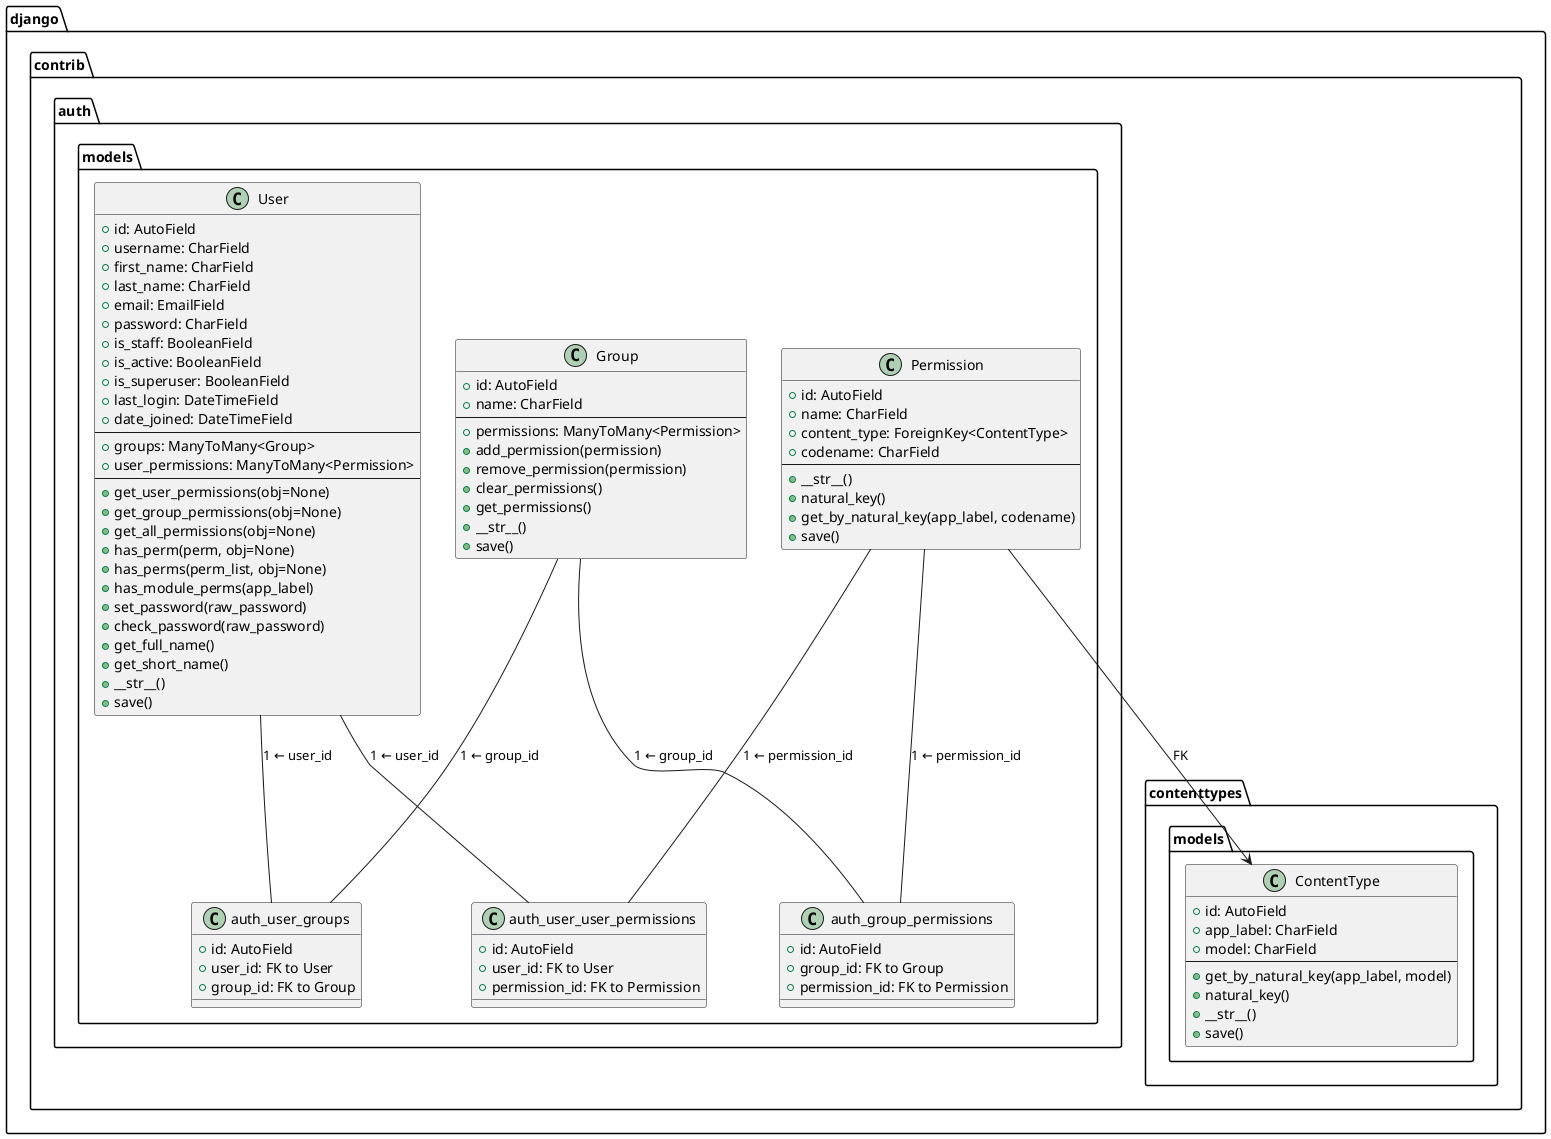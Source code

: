 @startuml
package django.contrib.contenttypes.models {
  class ContentType {
    + id: AutoField
    + app_label: CharField
    + model: CharField
    --
    + get_by_natural_key(app_label, model)
    + natural_key()
    + __str__()
    + save()
  }
}

package django.contrib.auth.models {

  class Permission {
    + id: AutoField
    + name: CharField
    + content_type: ForeignKey<ContentType>
    + codename: CharField
    --
    + __str__()
    + natural_key()
    + get_by_natural_key(app_label, codename)
    + save()
  }

  class Group {
    + id: AutoField
    + name: CharField
    --
    + permissions: ManyToMany<Permission>
    + add_permission(permission)
    + remove_permission(permission)
    + clear_permissions()
    + get_permissions()
    + __str__()
    + save()
  }

  class User {
    + id: AutoField
    + username: CharField
    + first_name: CharField
    + last_name: CharField
    + email: EmailField
    + password: CharField
    + is_staff: BooleanField
    + is_active: BooleanField
    + is_superuser: BooleanField
    + last_login: DateTimeField
    + date_joined: DateTimeField
    --
    + groups: ManyToMany<Group>
    + user_permissions: ManyToMany<Permission>
    --
    + get_user_permissions(obj=None)
    + get_group_permissions(obj=None)
    + get_all_permissions(obj=None)
    + has_perm(perm, obj=None)
    + has_perms(perm_list, obj=None)
    + has_module_perms(app_label)
    + set_password(raw_password)
    + check_password(raw_password)
    + get_full_name()
    + get_short_name()
    + __str__()
    + save()
  }

  class auth_user_groups {
    + id: AutoField
    + user_id: FK to User
    + group_id: FK to Group
  }

  class auth_user_user_permissions {
    + id: AutoField
    + user_id: FK to User
    + permission_id: FK to Permission
  }

  class auth_group_permissions {
    + id: AutoField
    + group_id: FK to Group
    + permission_id: FK to Permission
  }

  ' Relations
  User -- auth_user_groups : "1 ← user_id"
  Group -- auth_user_groups : "1 ← group_id"

  User -- auth_user_user_permissions : "1 ← user_id"
  Permission -- auth_user_user_permissions : "1 ← permission_id"

  Group -- auth_group_permissions : "1 ← group_id"
  Permission -- auth_group_permissions : "1 ← permission_id"

  Permission --> ContentType : "FK"
}
@enduml
